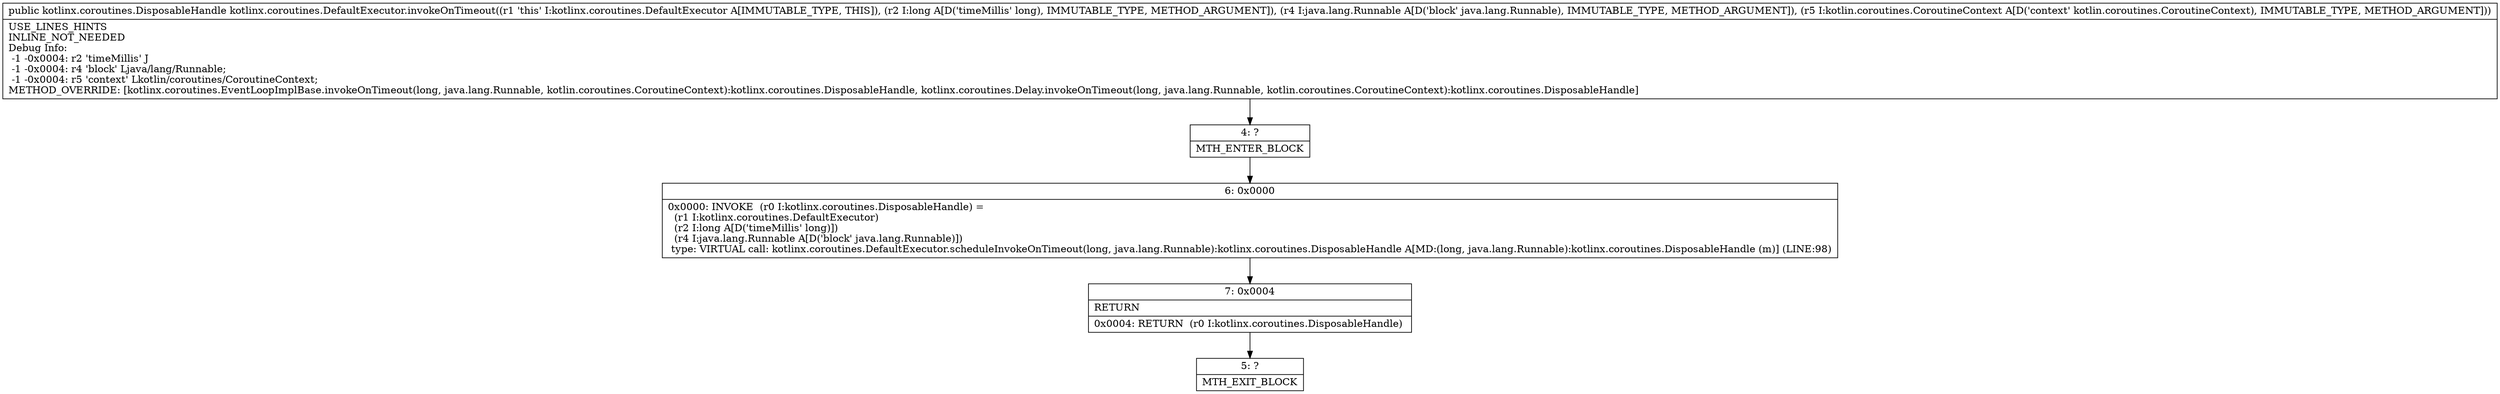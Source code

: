 digraph "CFG forkotlinx.coroutines.DefaultExecutor.invokeOnTimeout(JLjava\/lang\/Runnable;Lkotlin\/coroutines\/CoroutineContext;)Lkotlinx\/coroutines\/DisposableHandle;" {
Node_4 [shape=record,label="{4\:\ ?|MTH_ENTER_BLOCK\l}"];
Node_6 [shape=record,label="{6\:\ 0x0000|0x0000: INVOKE  (r0 I:kotlinx.coroutines.DisposableHandle) = \l  (r1 I:kotlinx.coroutines.DefaultExecutor)\l  (r2 I:long A[D('timeMillis' long)])\l  (r4 I:java.lang.Runnable A[D('block' java.lang.Runnable)])\l type: VIRTUAL call: kotlinx.coroutines.DefaultExecutor.scheduleInvokeOnTimeout(long, java.lang.Runnable):kotlinx.coroutines.DisposableHandle A[MD:(long, java.lang.Runnable):kotlinx.coroutines.DisposableHandle (m)] (LINE:98)\l}"];
Node_7 [shape=record,label="{7\:\ 0x0004|RETURN\l|0x0004: RETURN  (r0 I:kotlinx.coroutines.DisposableHandle) \l}"];
Node_5 [shape=record,label="{5\:\ ?|MTH_EXIT_BLOCK\l}"];
MethodNode[shape=record,label="{public kotlinx.coroutines.DisposableHandle kotlinx.coroutines.DefaultExecutor.invokeOnTimeout((r1 'this' I:kotlinx.coroutines.DefaultExecutor A[IMMUTABLE_TYPE, THIS]), (r2 I:long A[D('timeMillis' long), IMMUTABLE_TYPE, METHOD_ARGUMENT]), (r4 I:java.lang.Runnable A[D('block' java.lang.Runnable), IMMUTABLE_TYPE, METHOD_ARGUMENT]), (r5 I:kotlin.coroutines.CoroutineContext A[D('context' kotlin.coroutines.CoroutineContext), IMMUTABLE_TYPE, METHOD_ARGUMENT]))  | USE_LINES_HINTS\lINLINE_NOT_NEEDED\lDebug Info:\l  \-1 \-0x0004: r2 'timeMillis' J\l  \-1 \-0x0004: r4 'block' Ljava\/lang\/Runnable;\l  \-1 \-0x0004: r5 'context' Lkotlin\/coroutines\/CoroutineContext;\lMETHOD_OVERRIDE: [kotlinx.coroutines.EventLoopImplBase.invokeOnTimeout(long, java.lang.Runnable, kotlin.coroutines.CoroutineContext):kotlinx.coroutines.DisposableHandle, kotlinx.coroutines.Delay.invokeOnTimeout(long, java.lang.Runnable, kotlin.coroutines.CoroutineContext):kotlinx.coroutines.DisposableHandle]\l}"];
MethodNode -> Node_4;Node_4 -> Node_6;
Node_6 -> Node_7;
Node_7 -> Node_5;
}

